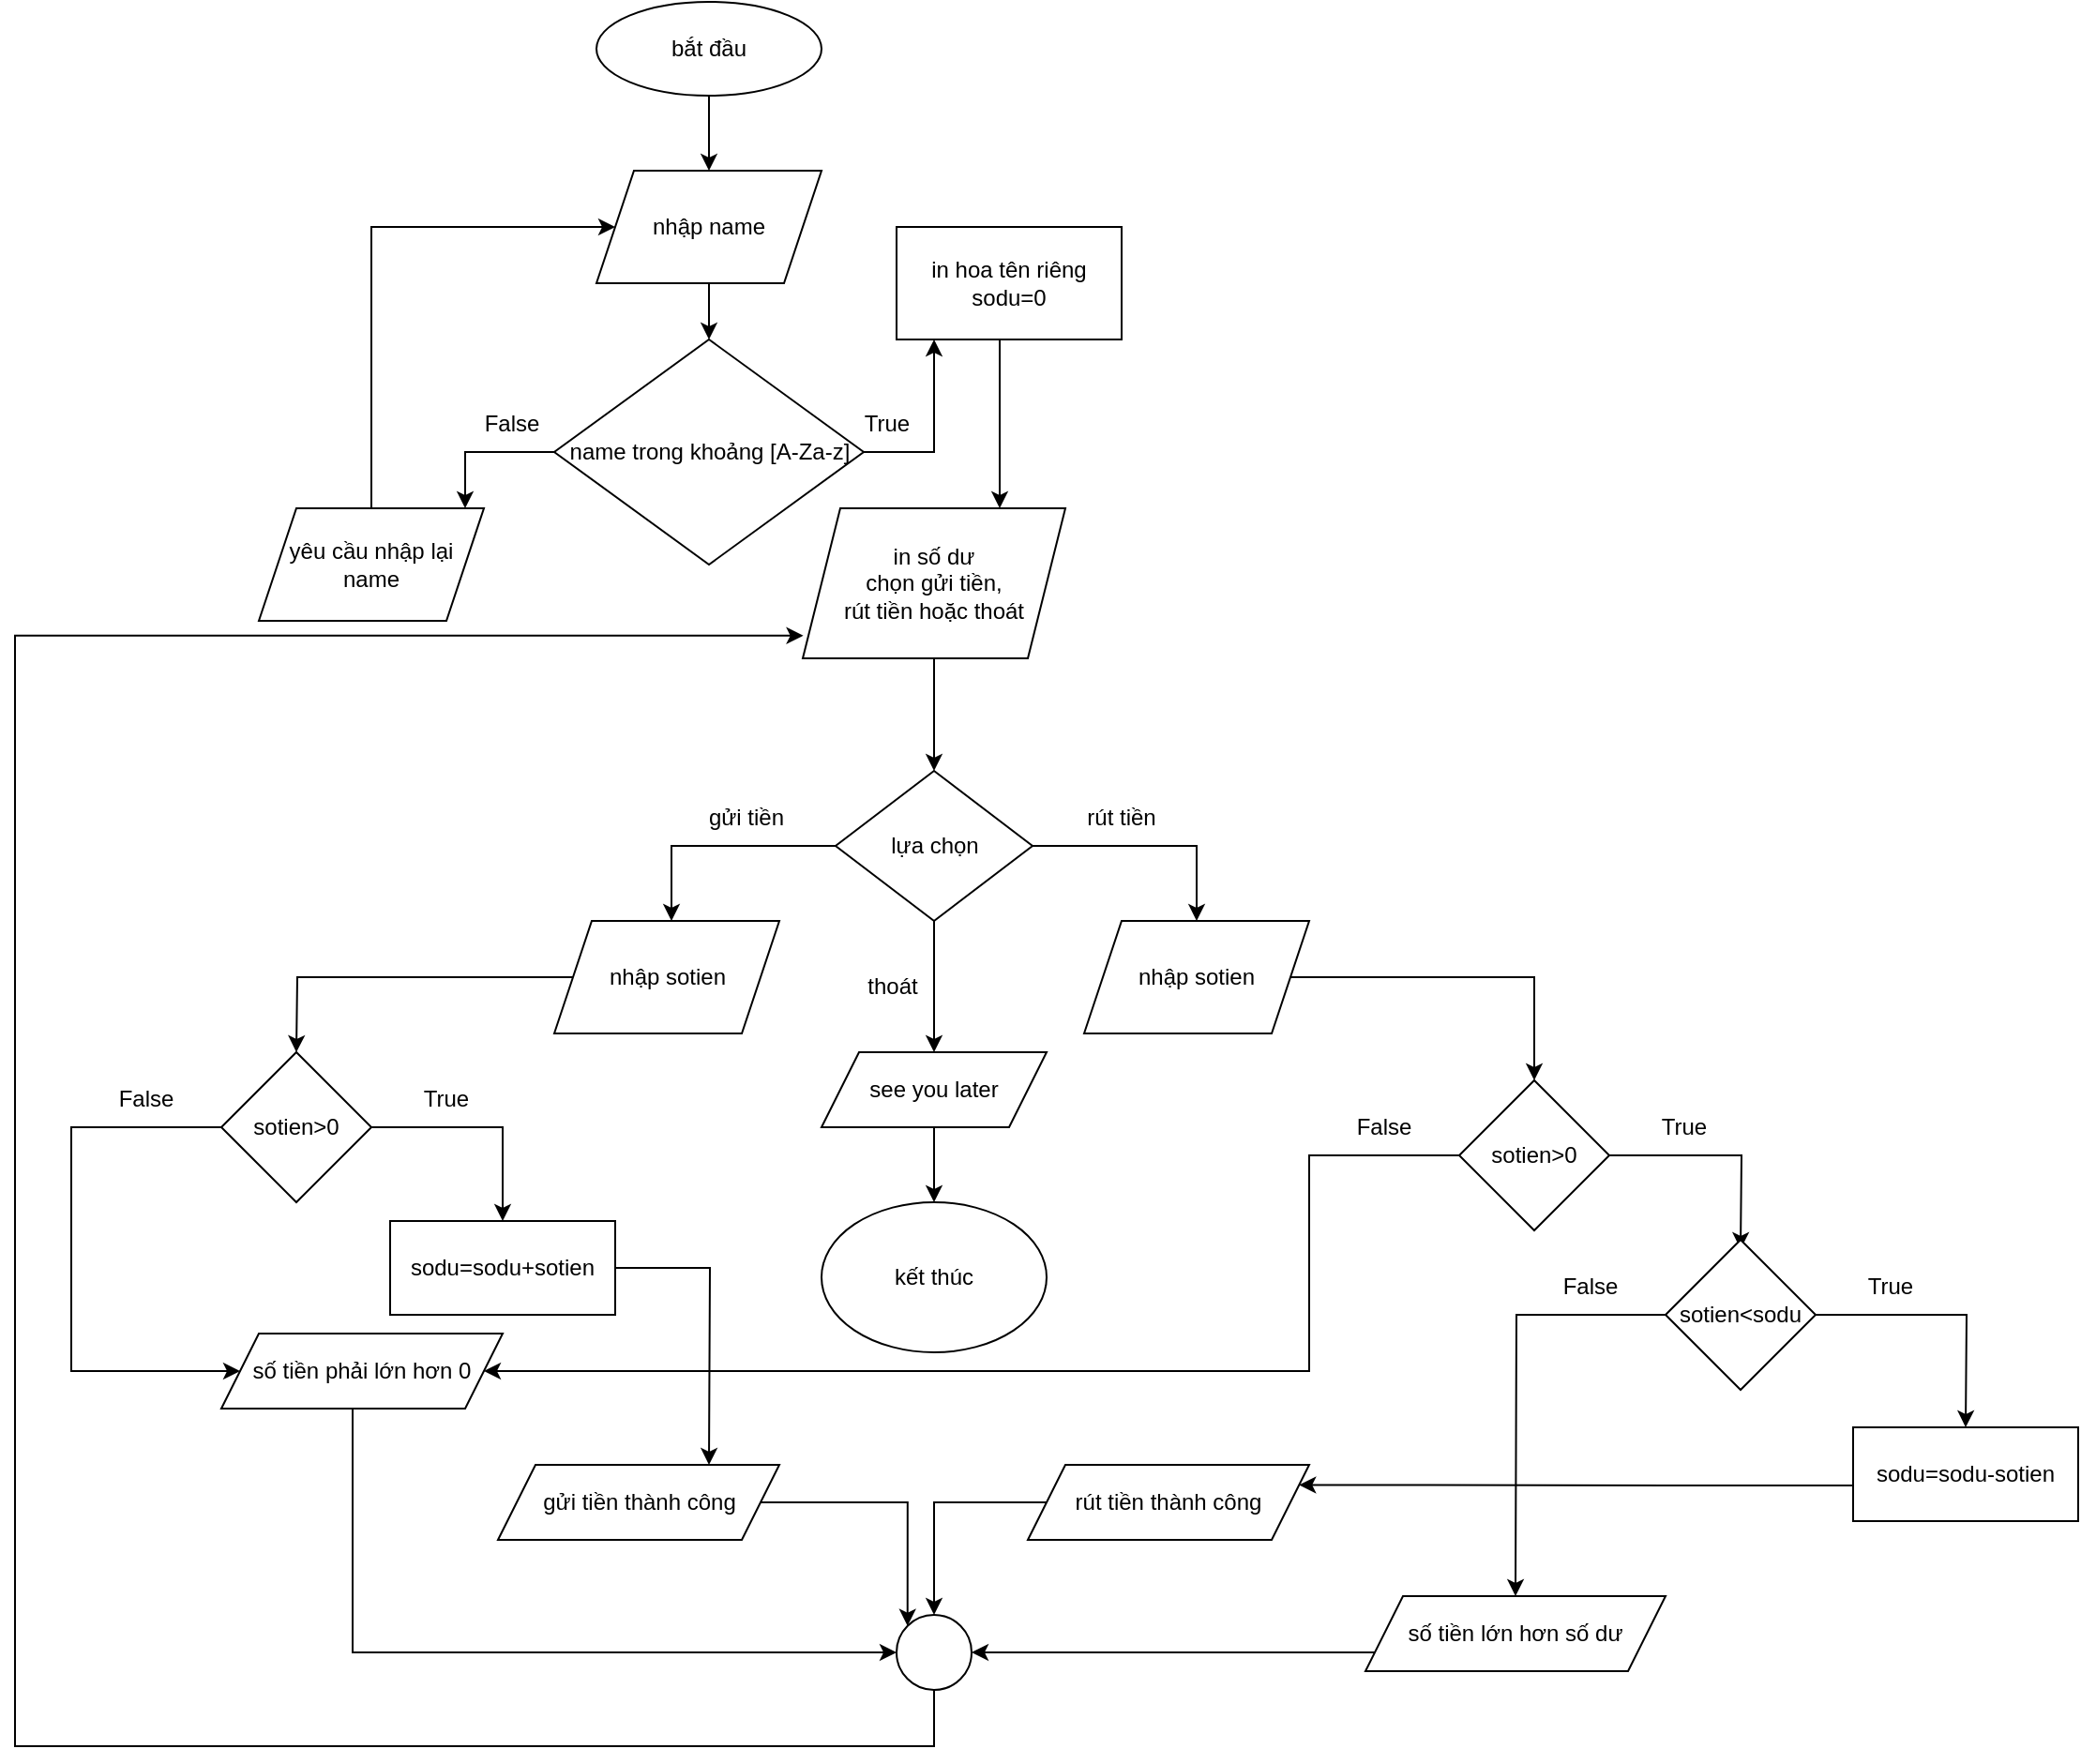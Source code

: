 <mxfile version="21.1.2" type="device">
  <diagram name="Page-1" id="oMAlh6nahrnF8Ww7XJTm">
    <mxGraphModel dx="1837" dy="960" grid="1" gridSize="10" guides="1" tooltips="1" connect="1" arrows="1" fold="1" page="1" pageScale="1" pageWidth="850" pageHeight="1100" math="0" shadow="0">
      <root>
        <mxCell id="0" />
        <mxCell id="1" parent="0" />
        <mxCell id="y8pR5wxcZNyVzg8NaB7I-1" style="edgeStyle=orthogonalEdgeStyle;rounded=0;orthogonalLoop=1;jettySize=auto;html=1;" edge="1" parent="1" source="CdHsnxA1PB7RoH4SgIvb-1">
          <mxGeometry relative="1" as="geometry">
            <mxPoint x="500" y="120" as="targetPoint" />
          </mxGeometry>
        </mxCell>
        <mxCell id="CdHsnxA1PB7RoH4SgIvb-1" value="bắt đầu" style="ellipse;whiteSpace=wrap;html=1;" parent="1" vertex="1">
          <mxGeometry x="440" y="30" width="120" height="50" as="geometry" />
        </mxCell>
        <mxCell id="y8pR5wxcZNyVzg8NaB7I-46" style="edgeStyle=orthogonalEdgeStyle;rounded=0;orthogonalLoop=1;jettySize=auto;html=1;entryX=0.5;entryY=0;entryDx=0;entryDy=0;" edge="1" parent="1" source="y8pR5wxcZNyVzg8NaB7I-2" target="y8pR5wxcZNyVzg8NaB7I-4">
          <mxGeometry relative="1" as="geometry" />
        </mxCell>
        <mxCell id="y8pR5wxcZNyVzg8NaB7I-2" value="nhập name" style="shape=parallelogram;perimeter=parallelogramPerimeter;whiteSpace=wrap;html=1;fixedSize=1;" vertex="1" parent="1">
          <mxGeometry x="440" y="120" width="120" height="60" as="geometry" />
        </mxCell>
        <mxCell id="y8pR5wxcZNyVzg8NaB7I-5" style="edgeStyle=orthogonalEdgeStyle;rounded=0;orthogonalLoop=1;jettySize=auto;html=1;" edge="1" parent="1" source="y8pR5wxcZNyVzg8NaB7I-4">
          <mxGeometry relative="1" as="geometry">
            <mxPoint x="620" y="210" as="targetPoint" />
            <Array as="points">
              <mxPoint x="620" y="270" />
            </Array>
          </mxGeometry>
        </mxCell>
        <mxCell id="y8pR5wxcZNyVzg8NaB7I-9" style="edgeStyle=orthogonalEdgeStyle;rounded=0;orthogonalLoop=1;jettySize=auto;html=1;" edge="1" parent="1" source="y8pR5wxcZNyVzg8NaB7I-4">
          <mxGeometry relative="1" as="geometry">
            <mxPoint x="370" y="300" as="targetPoint" />
            <Array as="points">
              <mxPoint x="370" y="270" />
            </Array>
          </mxGeometry>
        </mxCell>
        <mxCell id="y8pR5wxcZNyVzg8NaB7I-4" value="name trong khoảng [A-Za-z]" style="rhombus;whiteSpace=wrap;html=1;" vertex="1" parent="1">
          <mxGeometry x="417.5" y="210" width="165" height="120" as="geometry" />
        </mxCell>
        <mxCell id="y8pR5wxcZNyVzg8NaB7I-6" value="True" style="text;html=1;strokeColor=none;fillColor=none;align=center;verticalAlign=middle;whiteSpace=wrap;rounded=0;" vertex="1" parent="1">
          <mxGeometry x="565" y="240" width="60" height="30" as="geometry" />
        </mxCell>
        <mxCell id="y8pR5wxcZNyVzg8NaB7I-8" value="False" style="text;html=1;strokeColor=none;fillColor=none;align=center;verticalAlign=middle;whiteSpace=wrap;rounded=0;" vertex="1" parent="1">
          <mxGeometry x="365" y="240" width="60" height="30" as="geometry" />
        </mxCell>
        <mxCell id="y8pR5wxcZNyVzg8NaB7I-11" value="kết thúc" style="ellipse;whiteSpace=wrap;html=1;" vertex="1" parent="1">
          <mxGeometry x="560" y="670" width="120" height="80" as="geometry" />
        </mxCell>
        <mxCell id="y8pR5wxcZNyVzg8NaB7I-14" style="edgeStyle=orthogonalEdgeStyle;rounded=0;orthogonalLoop=1;jettySize=auto;html=1;" edge="1" parent="1" source="y8pR5wxcZNyVzg8NaB7I-13">
          <mxGeometry relative="1" as="geometry">
            <mxPoint x="450" y="150" as="targetPoint" />
            <Array as="points">
              <mxPoint x="320" y="150" />
            </Array>
          </mxGeometry>
        </mxCell>
        <mxCell id="y8pR5wxcZNyVzg8NaB7I-13" value="yêu cầu nhập lại name" style="shape=parallelogram;perimeter=parallelogramPerimeter;whiteSpace=wrap;html=1;fixedSize=1;" vertex="1" parent="1">
          <mxGeometry x="260" y="300" width="120" height="60" as="geometry" />
        </mxCell>
        <mxCell id="y8pR5wxcZNyVzg8NaB7I-16" style="edgeStyle=orthogonalEdgeStyle;rounded=0;orthogonalLoop=1;jettySize=auto;html=1;" edge="1" parent="1" source="y8pR5wxcZNyVzg8NaB7I-15">
          <mxGeometry relative="1" as="geometry">
            <mxPoint x="620" y="440" as="targetPoint" />
          </mxGeometry>
        </mxCell>
        <mxCell id="y8pR5wxcZNyVzg8NaB7I-15" value="in số dư&lt;br&gt;chọn gửi tiền, &lt;br&gt;rút tiền hoặc thoát" style="shape=parallelogram;perimeter=parallelogramPerimeter;whiteSpace=wrap;html=1;fixedSize=1;" vertex="1" parent="1">
          <mxGeometry x="550" y="300" width="140" height="80" as="geometry" />
        </mxCell>
        <mxCell id="y8pR5wxcZNyVzg8NaB7I-18" style="edgeStyle=orthogonalEdgeStyle;rounded=0;orthogonalLoop=1;jettySize=auto;html=1;" edge="1" parent="1" source="y8pR5wxcZNyVzg8NaB7I-17">
          <mxGeometry relative="1" as="geometry">
            <mxPoint x="480" y="520" as="targetPoint" />
            <Array as="points">
              <mxPoint x="480" y="480" />
              <mxPoint x="480" y="480" />
            </Array>
          </mxGeometry>
        </mxCell>
        <mxCell id="y8pR5wxcZNyVzg8NaB7I-19" style="edgeStyle=orthogonalEdgeStyle;rounded=0;orthogonalLoop=1;jettySize=auto;html=1;" edge="1" parent="1" source="y8pR5wxcZNyVzg8NaB7I-17">
          <mxGeometry relative="1" as="geometry">
            <mxPoint x="760" y="520" as="targetPoint" />
            <Array as="points">
              <mxPoint x="740" y="480" />
              <mxPoint x="740" y="480" />
            </Array>
          </mxGeometry>
        </mxCell>
        <mxCell id="y8pR5wxcZNyVzg8NaB7I-20" style="edgeStyle=orthogonalEdgeStyle;rounded=0;orthogonalLoop=1;jettySize=auto;html=1;" edge="1" parent="1" source="y8pR5wxcZNyVzg8NaB7I-17">
          <mxGeometry relative="1" as="geometry">
            <mxPoint x="620" y="590" as="targetPoint" />
          </mxGeometry>
        </mxCell>
        <mxCell id="y8pR5wxcZNyVzg8NaB7I-17" value="lựa chọn" style="rhombus;whiteSpace=wrap;html=1;" vertex="1" parent="1">
          <mxGeometry x="567.5" y="440" width="105" height="80" as="geometry" />
        </mxCell>
        <mxCell id="y8pR5wxcZNyVzg8NaB7I-21" value="gửi tiền" style="text;html=1;strokeColor=none;fillColor=none;align=center;verticalAlign=middle;whiteSpace=wrap;rounded=0;" vertex="1" parent="1">
          <mxGeometry x="490" y="450" width="60" height="30" as="geometry" />
        </mxCell>
        <mxCell id="y8pR5wxcZNyVzg8NaB7I-22" value="rút tiền" style="text;html=1;strokeColor=none;fillColor=none;align=center;verticalAlign=middle;whiteSpace=wrap;rounded=0;" vertex="1" parent="1">
          <mxGeometry x="690" y="450" width="60" height="30" as="geometry" />
        </mxCell>
        <mxCell id="y8pR5wxcZNyVzg8NaB7I-23" value="thoát" style="text;html=1;strokeColor=none;fillColor=none;align=center;verticalAlign=middle;whiteSpace=wrap;rounded=0;" vertex="1" parent="1">
          <mxGeometry x="567.5" y="540" width="60" height="30" as="geometry" />
        </mxCell>
        <mxCell id="y8pR5wxcZNyVzg8NaB7I-26" style="edgeStyle=orthogonalEdgeStyle;rounded=0;orthogonalLoop=1;jettySize=auto;html=1;" edge="1" parent="1" source="y8pR5wxcZNyVzg8NaB7I-24">
          <mxGeometry relative="1" as="geometry">
            <mxPoint x="280" y="590" as="targetPoint" />
          </mxGeometry>
        </mxCell>
        <mxCell id="y8pR5wxcZNyVzg8NaB7I-24" value="nhập sotien" style="shape=parallelogram;perimeter=parallelogramPerimeter;whiteSpace=wrap;html=1;fixedSize=1;" vertex="1" parent="1">
          <mxGeometry x="417.5" y="520" width="120" height="60" as="geometry" />
        </mxCell>
        <mxCell id="y8pR5wxcZNyVzg8NaB7I-27" style="edgeStyle=orthogonalEdgeStyle;rounded=0;orthogonalLoop=1;jettySize=auto;html=1;" edge="1" parent="1" source="y8pR5wxcZNyVzg8NaB7I-25" target="y8pR5wxcZNyVzg8NaB7I-39">
          <mxGeometry relative="1" as="geometry">
            <mxPoint x="930" y="550" as="targetPoint" />
          </mxGeometry>
        </mxCell>
        <mxCell id="y8pR5wxcZNyVzg8NaB7I-25" value="nhập sotien" style="shape=parallelogram;perimeter=parallelogramPerimeter;whiteSpace=wrap;html=1;fixedSize=1;" vertex="1" parent="1">
          <mxGeometry x="700" y="520" width="120" height="60" as="geometry" />
        </mxCell>
        <mxCell id="y8pR5wxcZNyVzg8NaB7I-29" style="edgeStyle=orthogonalEdgeStyle;rounded=0;orthogonalLoop=1;jettySize=auto;html=1;entryX=0;entryY=0.5;entryDx=0;entryDy=0;" edge="1" parent="1" source="y8pR5wxcZNyVzg8NaB7I-28" target="y8pR5wxcZNyVzg8NaB7I-34">
          <mxGeometry relative="1" as="geometry">
            <mxPoint x="300" y="720" as="targetPoint" />
            <Array as="points">
              <mxPoint x="160" y="630" />
              <mxPoint x="160" y="760" />
            </Array>
          </mxGeometry>
        </mxCell>
        <mxCell id="y8pR5wxcZNyVzg8NaB7I-31" style="edgeStyle=orthogonalEdgeStyle;rounded=0;orthogonalLoop=1;jettySize=auto;html=1;entryX=0.5;entryY=0;entryDx=0;entryDy=0;" edge="1" parent="1" source="y8pR5wxcZNyVzg8NaB7I-28" target="y8pR5wxcZNyVzg8NaB7I-60">
          <mxGeometry relative="1" as="geometry">
            <mxPoint x="390" y="680" as="targetPoint" />
          </mxGeometry>
        </mxCell>
        <mxCell id="y8pR5wxcZNyVzg8NaB7I-28" value="sotien&amp;gt;0" style="rhombus;whiteSpace=wrap;html=1;direction=south;" vertex="1" parent="1">
          <mxGeometry x="240" y="590" width="80" height="80" as="geometry" />
        </mxCell>
        <mxCell id="y8pR5wxcZNyVzg8NaB7I-30" value="False" style="text;html=1;strokeColor=none;fillColor=none;align=center;verticalAlign=middle;whiteSpace=wrap;rounded=0;" vertex="1" parent="1">
          <mxGeometry x="170" y="600" width="60" height="30" as="geometry" />
        </mxCell>
        <mxCell id="y8pR5wxcZNyVzg8NaB7I-32" value="True" style="text;html=1;strokeColor=none;fillColor=none;align=center;verticalAlign=middle;whiteSpace=wrap;rounded=0;" vertex="1" parent="1">
          <mxGeometry x="330" y="600" width="60" height="30" as="geometry" />
        </mxCell>
        <mxCell id="y8pR5wxcZNyVzg8NaB7I-52" style="edgeStyle=orthogonalEdgeStyle;rounded=0;orthogonalLoop=1;jettySize=auto;html=1;entryX=0;entryY=0.5;entryDx=0;entryDy=0;" edge="1" parent="1" source="y8pR5wxcZNyVzg8NaB7I-34" target="y8pR5wxcZNyVzg8NaB7I-51">
          <mxGeometry relative="1" as="geometry">
            <mxPoint x="580" y="850" as="targetPoint" />
            <Array as="points">
              <mxPoint x="310" y="910" />
              <mxPoint x="600" y="910" />
            </Array>
          </mxGeometry>
        </mxCell>
        <mxCell id="y8pR5wxcZNyVzg8NaB7I-34" value="số tiền phải lớn hơn 0" style="shape=parallelogram;perimeter=parallelogramPerimeter;whiteSpace=wrap;html=1;fixedSize=1;" vertex="1" parent="1">
          <mxGeometry x="240" y="740" width="150" height="40" as="geometry" />
        </mxCell>
        <mxCell id="y8pR5wxcZNyVzg8NaB7I-37" style="edgeStyle=orthogonalEdgeStyle;rounded=0;orthogonalLoop=1;jettySize=auto;html=1;entryX=1;entryY=0.5;entryDx=0;entryDy=0;" edge="1" parent="1" source="y8pR5wxcZNyVzg8NaB7I-39" target="y8pR5wxcZNyVzg8NaB7I-34">
          <mxGeometry relative="1" as="geometry">
            <mxPoint x="820" y="780" as="targetPoint" />
            <Array as="points">
              <mxPoint x="820" y="645" />
              <mxPoint x="820" y="760" />
            </Array>
          </mxGeometry>
        </mxCell>
        <mxCell id="y8pR5wxcZNyVzg8NaB7I-38" style="edgeStyle=orthogonalEdgeStyle;rounded=0;orthogonalLoop=1;jettySize=auto;html=1;" edge="1" parent="1" source="y8pR5wxcZNyVzg8NaB7I-39">
          <mxGeometry relative="1" as="geometry">
            <mxPoint x="1050" y="695" as="targetPoint" />
          </mxGeometry>
        </mxCell>
        <mxCell id="y8pR5wxcZNyVzg8NaB7I-39" value="sotien&amp;gt;0" style="rhombus;whiteSpace=wrap;html=1;direction=south;" vertex="1" parent="1">
          <mxGeometry x="900" y="605" width="80" height="80" as="geometry" />
        </mxCell>
        <mxCell id="y8pR5wxcZNyVzg8NaB7I-40" value="False" style="text;html=1;strokeColor=none;fillColor=none;align=center;verticalAlign=middle;whiteSpace=wrap;rounded=0;" vertex="1" parent="1">
          <mxGeometry x="830" y="615" width="60" height="30" as="geometry" />
        </mxCell>
        <mxCell id="y8pR5wxcZNyVzg8NaB7I-41" value="True" style="text;html=1;strokeColor=none;fillColor=none;align=center;verticalAlign=middle;whiteSpace=wrap;rounded=0;" vertex="1" parent="1">
          <mxGeometry x="990" y="615" width="60" height="30" as="geometry" />
        </mxCell>
        <mxCell id="y8pR5wxcZNyVzg8NaB7I-50" style="edgeStyle=orthogonalEdgeStyle;rounded=0;orthogonalLoop=1;jettySize=auto;html=1;" edge="1" parent="1" source="y8pR5wxcZNyVzg8NaB7I-44">
          <mxGeometry relative="1" as="geometry">
            <mxPoint x="930" y="880" as="targetPoint" />
          </mxGeometry>
        </mxCell>
        <mxCell id="y8pR5wxcZNyVzg8NaB7I-57" style="edgeStyle=orthogonalEdgeStyle;rounded=0;orthogonalLoop=1;jettySize=auto;html=1;" edge="1" parent="1" source="y8pR5wxcZNyVzg8NaB7I-44">
          <mxGeometry relative="1" as="geometry">
            <mxPoint x="1170.0" y="790" as="targetPoint" />
          </mxGeometry>
        </mxCell>
        <mxCell id="y8pR5wxcZNyVzg8NaB7I-44" value="sotien&amp;lt;sodu" style="rhombus;whiteSpace=wrap;html=1;" vertex="1" parent="1">
          <mxGeometry x="1010" y="690" width="80" height="80" as="geometry" />
        </mxCell>
        <mxCell id="y8pR5wxcZNyVzg8NaB7I-49" style="edgeStyle=orthogonalEdgeStyle;rounded=0;orthogonalLoop=1;jettySize=auto;html=1;entryX=0.75;entryY=0;entryDx=0;entryDy=0;" edge="1" parent="1" source="y8pR5wxcZNyVzg8NaB7I-47" target="y8pR5wxcZNyVzg8NaB7I-15">
          <mxGeometry relative="1" as="geometry">
            <Array as="points">
              <mxPoint x="655" y="230" />
              <mxPoint x="655" y="230" />
            </Array>
          </mxGeometry>
        </mxCell>
        <mxCell id="y8pR5wxcZNyVzg8NaB7I-47" value="in hoa tên riêng&lt;br&gt;sodu=0" style="rounded=0;whiteSpace=wrap;html=1;" vertex="1" parent="1">
          <mxGeometry x="600" y="150" width="120" height="60" as="geometry" />
        </mxCell>
        <mxCell id="y8pR5wxcZNyVzg8NaB7I-54" style="edgeStyle=orthogonalEdgeStyle;rounded=0;orthogonalLoop=1;jettySize=auto;html=1;entryX=0.002;entryY=0.849;entryDx=0;entryDy=0;entryPerimeter=0;" edge="1" parent="1" source="y8pR5wxcZNyVzg8NaB7I-51" target="y8pR5wxcZNyVzg8NaB7I-15">
          <mxGeometry relative="1" as="geometry">
            <mxPoint x="30" y="800" as="targetPoint" />
            <Array as="points">
              <mxPoint x="620" y="960" />
              <mxPoint x="130" y="960" />
              <mxPoint x="130" y="368" />
            </Array>
          </mxGeometry>
        </mxCell>
        <mxCell id="y8pR5wxcZNyVzg8NaB7I-51" value="" style="ellipse;whiteSpace=wrap;html=1;aspect=fixed;" vertex="1" parent="1">
          <mxGeometry x="600" y="890" width="40" height="40" as="geometry" />
        </mxCell>
        <mxCell id="y8pR5wxcZNyVzg8NaB7I-58" value="False" style="text;html=1;strokeColor=none;fillColor=none;align=center;verticalAlign=middle;whiteSpace=wrap;rounded=0;" vertex="1" parent="1">
          <mxGeometry x="940" y="700" width="60" height="30" as="geometry" />
        </mxCell>
        <mxCell id="y8pR5wxcZNyVzg8NaB7I-59" value="True" style="text;html=1;strokeColor=none;fillColor=none;align=center;verticalAlign=middle;whiteSpace=wrap;rounded=0;" vertex="1" parent="1">
          <mxGeometry x="1100" y="700" width="60" height="30" as="geometry" />
        </mxCell>
        <mxCell id="y8pR5wxcZNyVzg8NaB7I-64" style="edgeStyle=orthogonalEdgeStyle;rounded=0;orthogonalLoop=1;jettySize=auto;html=1;" edge="1" parent="1" source="y8pR5wxcZNyVzg8NaB7I-60">
          <mxGeometry relative="1" as="geometry">
            <mxPoint x="500" y="810" as="targetPoint" />
          </mxGeometry>
        </mxCell>
        <mxCell id="y8pR5wxcZNyVzg8NaB7I-60" value="sodu=sodu+sotien" style="rounded=0;whiteSpace=wrap;html=1;" vertex="1" parent="1">
          <mxGeometry x="330" y="680" width="120" height="50" as="geometry" />
        </mxCell>
        <mxCell id="y8pR5wxcZNyVzg8NaB7I-63" style="edgeStyle=orthogonalEdgeStyle;rounded=0;orthogonalLoop=1;jettySize=auto;html=1;entryX=0;entryY=0;entryDx=0;entryDy=0;" edge="1" parent="1" source="y8pR5wxcZNyVzg8NaB7I-62" target="y8pR5wxcZNyVzg8NaB7I-51">
          <mxGeometry relative="1" as="geometry" />
        </mxCell>
        <mxCell id="y8pR5wxcZNyVzg8NaB7I-62" value="gửi tiền thành công" style="shape=parallelogram;perimeter=parallelogramPerimeter;whiteSpace=wrap;html=1;fixedSize=1;" vertex="1" parent="1">
          <mxGeometry x="387.5" y="810" width="150" height="40" as="geometry" />
        </mxCell>
        <mxCell id="y8pR5wxcZNyVzg8NaB7I-70" style="edgeStyle=orthogonalEdgeStyle;rounded=0;orthogonalLoop=1;jettySize=auto;html=1;entryX=1;entryY=0.25;entryDx=0;entryDy=0;" edge="1" parent="1" source="y8pR5wxcZNyVzg8NaB7I-65" target="y8pR5wxcZNyVzg8NaB7I-66">
          <mxGeometry relative="1" as="geometry">
            <Array as="points">
              <mxPoint x="1030" y="821" />
              <mxPoint x="1030" y="821" />
            </Array>
          </mxGeometry>
        </mxCell>
        <mxCell id="y8pR5wxcZNyVzg8NaB7I-65" value="sodu=sodu-sotien" style="rounded=0;whiteSpace=wrap;html=1;" vertex="1" parent="1">
          <mxGeometry x="1110" y="790" width="120" height="50" as="geometry" />
        </mxCell>
        <mxCell id="y8pR5wxcZNyVzg8NaB7I-67" style="edgeStyle=orthogonalEdgeStyle;rounded=0;orthogonalLoop=1;jettySize=auto;html=1;entryX=0.5;entryY=0;entryDx=0;entryDy=0;" edge="1" parent="1" source="y8pR5wxcZNyVzg8NaB7I-66" target="y8pR5wxcZNyVzg8NaB7I-51">
          <mxGeometry relative="1" as="geometry" />
        </mxCell>
        <mxCell id="y8pR5wxcZNyVzg8NaB7I-66" value="rút tiền thành công" style="shape=parallelogram;perimeter=parallelogramPerimeter;whiteSpace=wrap;html=1;fixedSize=1;" vertex="1" parent="1">
          <mxGeometry x="670" y="810" width="150" height="40" as="geometry" />
        </mxCell>
        <mxCell id="y8pR5wxcZNyVzg8NaB7I-69" style="edgeStyle=orthogonalEdgeStyle;rounded=0;orthogonalLoop=1;jettySize=auto;html=1;entryX=1;entryY=0.5;entryDx=0;entryDy=0;" edge="1" parent="1" source="y8pR5wxcZNyVzg8NaB7I-68" target="y8pR5wxcZNyVzg8NaB7I-51">
          <mxGeometry relative="1" as="geometry">
            <Array as="points">
              <mxPoint x="810" y="910" />
              <mxPoint x="810" y="910" />
            </Array>
          </mxGeometry>
        </mxCell>
        <mxCell id="y8pR5wxcZNyVzg8NaB7I-68" value="số tiền lớn hơn số dư" style="shape=parallelogram;perimeter=parallelogramPerimeter;whiteSpace=wrap;html=1;fixedSize=1;" vertex="1" parent="1">
          <mxGeometry x="850" y="880" width="160" height="40" as="geometry" />
        </mxCell>
        <mxCell id="y8pR5wxcZNyVzg8NaB7I-73" style="edgeStyle=orthogonalEdgeStyle;rounded=0;orthogonalLoop=1;jettySize=auto;html=1;entryX=0.5;entryY=0;entryDx=0;entryDy=0;" edge="1" parent="1" source="y8pR5wxcZNyVzg8NaB7I-72" target="y8pR5wxcZNyVzg8NaB7I-11">
          <mxGeometry relative="1" as="geometry" />
        </mxCell>
        <mxCell id="y8pR5wxcZNyVzg8NaB7I-72" value="see you later" style="shape=parallelogram;perimeter=parallelogramPerimeter;whiteSpace=wrap;html=1;fixedSize=1;" vertex="1" parent="1">
          <mxGeometry x="560" y="590" width="120" height="40" as="geometry" />
        </mxCell>
      </root>
    </mxGraphModel>
  </diagram>
</mxfile>
